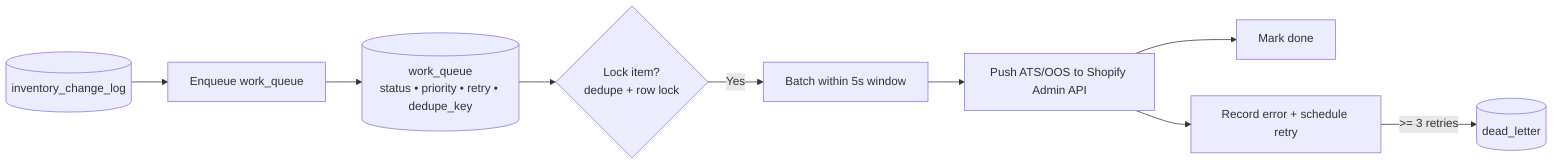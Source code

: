 flowchart LR
  INVCHG[(inventory_change_log)] --> ENQ[Enqueue work_queue]
  ENQ --> WQ[(work_queue<br/>status • priority • retry • dedupe_key)]
  WQ --> LOCK{Lock item?<br/>dedupe + row lock}
  LOCK -- Yes --> BATCH[Batch within 5s window]
  BATCH --> PUSH[Push ATS/OOS to Shopify Admin API]
  PUSH --> OK[Mark done]
  PUSH --> ERR[Record error + schedule retry]
  ERR -->|>= 3 retries| DLQ[(dead_letter)]